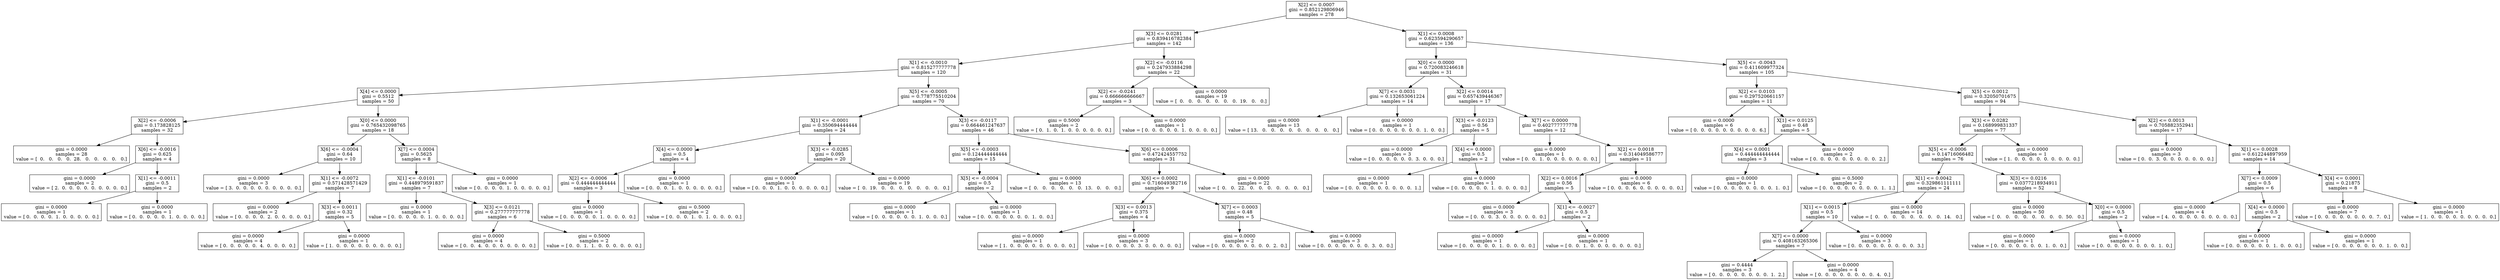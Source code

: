 digraph Tree {
0 [label="X[2] <= 0.0007\ngini = 0.852129806946\nsamples = 278", shape="box"] ;
1 [label="X[3] <= 0.0281\ngini = 0.839416782384\nsamples = 142", shape="box"] ;
0 -> 1 ;
2 [label="X[1] <= -0.0010\ngini = 0.815277777778\nsamples = 120", shape="box"] ;
1 -> 2 ;
3 [label="X[4] <= 0.0000\ngini = 0.5512\nsamples = 50", shape="box"] ;
2 -> 3 ;
4 [label="X[2] <= -0.0006\ngini = 0.173828125\nsamples = 32", shape="box"] ;
3 -> 4 ;
5 [label="gini = 0.0000\nsamples = 28\nvalue = [  0.   0.   0.   0.  28.   0.   0.   0.   0.   0.]", shape="box"] ;
4 -> 5 ;
6 [label="X[6] <= -0.0016\ngini = 0.625\nsamples = 4", shape="box"] ;
4 -> 6 ;
7 [label="gini = 0.0000\nsamples = 2\nvalue = [ 2.  0.  0.  0.  0.  0.  0.  0.  0.  0.]", shape="box"] ;
6 -> 7 ;
8 [label="X[1] <= -0.0011\ngini = 0.5\nsamples = 2", shape="box"] ;
6 -> 8 ;
9 [label="gini = 0.0000\nsamples = 1\nvalue = [ 0.  0.  0.  0.  1.  0.  0.  0.  0.  0.]", shape="box"] ;
8 -> 9 ;
10 [label="gini = 0.0000\nsamples = 1\nvalue = [ 0.  0.  0.  0.  0.  1.  0.  0.  0.  0.]", shape="box"] ;
8 -> 10 ;
11 [label="X[0] <= 0.0000\ngini = 0.765432098765\nsamples = 18", shape="box"] ;
3 -> 11 ;
12 [label="X[6] <= -0.0004\ngini = 0.64\nsamples = 10", shape="box"] ;
11 -> 12 ;
13 [label="gini = 0.0000\nsamples = 3\nvalue = [ 3.  0.  0.  0.  0.  0.  0.  0.  0.  0.]", shape="box"] ;
12 -> 13 ;
14 [label="X[1] <= -0.0072\ngini = 0.571428571429\nsamples = 7", shape="box"] ;
12 -> 14 ;
15 [label="gini = 0.0000\nsamples = 2\nvalue = [ 0.  0.  0.  0.  2.  0.  0.  0.  0.  0.]", shape="box"] ;
14 -> 15 ;
16 [label="X[3] <= 0.0011\ngini = 0.32\nsamples = 5", shape="box"] ;
14 -> 16 ;
17 [label="gini = 0.0000\nsamples = 4\nvalue = [ 0.  0.  0.  0.  0.  4.  0.  0.  0.  0.]", shape="box"] ;
16 -> 17 ;
18 [label="gini = 0.0000\nsamples = 1\nvalue = [ 1.  0.  0.  0.  0.  0.  0.  0.  0.  0.]", shape="box"] ;
16 -> 18 ;
19 [label="X[7] <= 0.0004\ngini = 0.5625\nsamples = 8", shape="box"] ;
11 -> 19 ;
20 [label="X[1] <= -0.0101\ngini = 0.448979591837\nsamples = 7", shape="box"] ;
19 -> 20 ;
21 [label="gini = 0.0000\nsamples = 1\nvalue = [ 0.  0.  0.  0.  0.  1.  0.  0.  0.  0.]", shape="box"] ;
20 -> 21 ;
22 [label="X[3] <= 0.0121\ngini = 0.277777777778\nsamples = 6", shape="box"] ;
20 -> 22 ;
23 [label="gini = 0.0000\nsamples = 4\nvalue = [ 0.  0.  4.  0.  0.  0.  0.  0.  0.  0.]", shape="box"] ;
22 -> 23 ;
24 [label="gini = 0.5000\nsamples = 2\nvalue = [ 0.  0.  1.  1.  0.  0.  0.  0.  0.  0.]", shape="box"] ;
22 -> 24 ;
25 [label="gini = 0.0000\nsamples = 1\nvalue = [ 0.  0.  0.  0.  1.  0.  0.  0.  0.  0.]", shape="box"] ;
19 -> 25 ;
26 [label="X[5] <= -0.0005\ngini = 0.778775510204\nsamples = 70", shape="box"] ;
2 -> 26 ;
27 [label="X[1] <= -0.0001\ngini = 0.350694444444\nsamples = 24", shape="box"] ;
26 -> 27 ;
28 [label="X[4] <= 0.0000\ngini = 0.5\nsamples = 4", shape="box"] ;
27 -> 28 ;
29 [label="X[2] <= -0.0006\ngini = 0.444444444444\nsamples = 3", shape="box"] ;
28 -> 29 ;
30 [label="gini = 0.0000\nsamples = 1\nvalue = [ 0.  0.  0.  0.  0.  1.  0.  0.  0.  0.]", shape="box"] ;
29 -> 30 ;
31 [label="gini = 0.5000\nsamples = 2\nvalue = [ 0.  0.  0.  1.  0.  1.  0.  0.  0.  0.]", shape="box"] ;
29 -> 31 ;
32 [label="gini = 0.0000\nsamples = 1\nvalue = [ 0.  0.  0.  1.  0.  0.  0.  0.  0.  0.]", shape="box"] ;
28 -> 32 ;
33 [label="X[3] <= -0.0285\ngini = 0.095\nsamples = 20", shape="box"] ;
27 -> 33 ;
34 [label="gini = 0.0000\nsamples = 1\nvalue = [ 0.  0.  0.  1.  0.  0.  0.  0.  0.  0.]", shape="box"] ;
33 -> 34 ;
35 [label="gini = 0.0000\nsamples = 19\nvalue = [  0.  19.   0.   0.   0.   0.   0.   0.   0.   0.]", shape="box"] ;
33 -> 35 ;
36 [label="X[3] <= -0.0117\ngini = 0.664461247637\nsamples = 46", shape="box"] ;
26 -> 36 ;
37 [label="X[5] <= -0.0003\ngini = 0.124444444444\nsamples = 15", shape="box"] ;
36 -> 37 ;
38 [label="X[5] <= -0.0004\ngini = 0.5\nsamples = 2", shape="box"] ;
37 -> 38 ;
39 [label="gini = 0.0000\nsamples = 1\nvalue = [ 0.  0.  0.  0.  0.  0.  1.  0.  0.  0.]", shape="box"] ;
38 -> 39 ;
40 [label="gini = 0.0000\nsamples = 1\nvalue = [ 0.  0.  0.  0.  0.  0.  0.  1.  0.  0.]", shape="box"] ;
38 -> 40 ;
41 [label="gini = 0.0000\nsamples = 13\nvalue = [  0.   0.   0.   0.   0.   0.  13.   0.   0.   0.]", shape="box"] ;
37 -> 41 ;
42 [label="X[6] <= 0.0006\ngini = 0.472424557752\nsamples = 31", shape="box"] ;
36 -> 42 ;
43 [label="X[6] <= 0.0002\ngini = 0.716049382716\nsamples = 9", shape="box"] ;
42 -> 43 ;
44 [label="X[3] <= 0.0013\ngini = 0.375\nsamples = 4", shape="box"] ;
43 -> 44 ;
45 [label="gini = 0.0000\nsamples = 1\nvalue = [ 1.  0.  0.  0.  0.  0.  0.  0.  0.  0.]", shape="box"] ;
44 -> 45 ;
46 [label="gini = 0.0000\nsamples = 3\nvalue = [ 0.  0.  0.  0.  3.  0.  0.  0.  0.  0.]", shape="box"] ;
44 -> 46 ;
47 [label="X[7] <= 0.0003\ngini = 0.48\nsamples = 5", shape="box"] ;
43 -> 47 ;
48 [label="gini = 0.0000\nsamples = 2\nvalue = [ 0.  0.  0.  0.  0.  0.  0.  0.  2.  0.]", shape="box"] ;
47 -> 48 ;
49 [label="gini = 0.0000\nsamples = 3\nvalue = [ 0.  0.  0.  0.  0.  0.  0.  3.  0.  0.]", shape="box"] ;
47 -> 49 ;
50 [label="gini = 0.0000\nsamples = 22\nvalue = [  0.   0.  22.   0.   0.   0.   0.   0.   0.   0.]", shape="box"] ;
42 -> 50 ;
51 [label="X[2] <= -0.0116\ngini = 0.247933884298\nsamples = 22", shape="box"] ;
1 -> 51 ;
52 [label="X[2] <= -0.0241\ngini = 0.666666666667\nsamples = 3", shape="box"] ;
51 -> 52 ;
53 [label="gini = 0.5000\nsamples = 2\nvalue = [ 0.  1.  0.  1.  0.  0.  0.  0.  0.  0.]", shape="box"] ;
52 -> 53 ;
54 [label="gini = 0.0000\nsamples = 1\nvalue = [ 0.  0.  0.  0.  0.  1.  0.  0.  0.  0.]", shape="box"] ;
52 -> 54 ;
55 [label="gini = 0.0000\nsamples = 19\nvalue = [  0.   0.   0.   0.   0.   0.   0.  19.   0.   0.]", shape="box"] ;
51 -> 55 ;
56 [label="X[1] <= 0.0008\ngini = 0.623594290657\nsamples = 136", shape="box"] ;
0 -> 56 ;
57 [label="X[0] <= 0.0000\ngini = 0.720083246618\nsamples = 31", shape="box"] ;
56 -> 57 ;
58 [label="X[7] <= 0.0031\ngini = 0.132653061224\nsamples = 14", shape="box"] ;
57 -> 58 ;
59 [label="gini = 0.0000\nsamples = 13\nvalue = [ 13.   0.   0.   0.   0.   0.   0.   0.   0.   0.]", shape="box"] ;
58 -> 59 ;
60 [label="gini = 0.0000\nsamples = 1\nvalue = [ 0.  0.  0.  0.  0.  0.  0.  1.  0.  0.]", shape="box"] ;
58 -> 60 ;
61 [label="X[2] <= 0.0014\ngini = 0.657439446367\nsamples = 17", shape="box"] ;
57 -> 61 ;
62 [label="X[3] <= -0.0123\ngini = 0.56\nsamples = 5", shape="box"] ;
61 -> 62 ;
63 [label="gini = 0.0000\nsamples = 3\nvalue = [ 0.  0.  0.  0.  0.  0.  3.  0.  0.  0.]", shape="box"] ;
62 -> 63 ;
64 [label="X[4] <= 0.0000\ngini = 0.5\nsamples = 2", shape="box"] ;
62 -> 64 ;
65 [label="gini = 0.0000\nsamples = 1\nvalue = [ 0.  0.  0.  0.  0.  0.  0.  0.  0.  1.]", shape="box"] ;
64 -> 65 ;
66 [label="gini = 0.0000\nsamples = 1\nvalue = [ 0.  0.  0.  0.  0.  1.  0.  0.  0.  0.]", shape="box"] ;
64 -> 66 ;
67 [label="X[7] <= 0.0000\ngini = 0.402777777778\nsamples = 12", shape="box"] ;
61 -> 67 ;
68 [label="gini = 0.0000\nsamples = 1\nvalue = [ 0.  0.  1.  0.  0.  0.  0.  0.  0.  0.]", shape="box"] ;
67 -> 68 ;
69 [label="X[2] <= 0.0018\ngini = 0.314049586777\nsamples = 11", shape="box"] ;
67 -> 69 ;
70 [label="X[2] <= 0.0016\ngini = 0.56\nsamples = 5", shape="box"] ;
69 -> 70 ;
71 [label="gini = 0.0000\nsamples = 3\nvalue = [ 0.  0.  0.  3.  0.  0.  0.  0.  0.  0.]", shape="box"] ;
70 -> 71 ;
72 [label="X[1] <= -0.0027\ngini = 0.5\nsamples = 2", shape="box"] ;
70 -> 72 ;
73 [label="gini = 0.0000\nsamples = 1\nvalue = [ 0.  0.  0.  0.  0.  1.  0.  0.  0.  0.]", shape="box"] ;
72 -> 73 ;
74 [label="gini = 0.0000\nsamples = 1\nvalue = [ 0.  0.  1.  0.  0.  0.  0.  0.  0.  0.]", shape="box"] ;
72 -> 74 ;
75 [label="gini = 0.0000\nsamples = 6\nvalue = [ 0.  0.  0.  6.  0.  0.  0.  0.  0.  0.]", shape="box"] ;
69 -> 75 ;
76 [label="X[5] <= -0.0043\ngini = 0.411609977324\nsamples = 105", shape="box"] ;
56 -> 76 ;
77 [label="X[2] <= 0.0103\ngini = 0.297520661157\nsamples = 11", shape="box"] ;
76 -> 77 ;
78 [label="gini = 0.0000\nsamples = 6\nvalue = [ 0.  0.  0.  0.  0.  0.  0.  0.  0.  6.]", shape="box"] ;
77 -> 78 ;
79 [label="X[1] <= 0.0125\ngini = 0.48\nsamples = 5", shape="box"] ;
77 -> 79 ;
80 [label="X[4] <= 0.0001\ngini = 0.444444444444\nsamples = 3", shape="box"] ;
79 -> 80 ;
81 [label="gini = 0.0000\nsamples = 1\nvalue = [ 0.  0.  0.  0.  0.  0.  0.  0.  1.  0.]", shape="box"] ;
80 -> 81 ;
82 [label="gini = 0.5000\nsamples = 2\nvalue = [ 0.  0.  0.  0.  0.  0.  0.  0.  1.  1.]", shape="box"] ;
80 -> 82 ;
83 [label="gini = 0.0000\nsamples = 2\nvalue = [ 0.  0.  0.  0.  0.  0.  0.  0.  0.  2.]", shape="box"] ;
79 -> 83 ;
84 [label="X[5] <= 0.0012\ngini = 0.32050701675\nsamples = 94", shape="box"] ;
76 -> 84 ;
85 [label="X[3] <= 0.0282\ngini = 0.168999831337\nsamples = 77", shape="box"] ;
84 -> 85 ;
86 [label="X[5] <= -0.0006\ngini = 0.14716066482\nsamples = 76", shape="box"] ;
85 -> 86 ;
87 [label="X[1] <= 0.0042\ngini = 0.329861111111\nsamples = 24", shape="box"] ;
86 -> 87 ;
88 [label="X[1] <= 0.0015\ngini = 0.5\nsamples = 10", shape="box"] ;
87 -> 88 ;
89 [label="X[7] <= 0.0000\ngini = 0.408163265306\nsamples = 7", shape="box"] ;
88 -> 89 ;
90 [label="gini = 0.4444\nsamples = 3\nvalue = [ 0.  0.  0.  0.  0.  0.  0.  0.  1.  2.]", shape="box"] ;
89 -> 90 ;
91 [label="gini = 0.0000\nsamples = 4\nvalue = [ 0.  0.  0.  0.  0.  0.  0.  0.  4.  0.]", shape="box"] ;
89 -> 91 ;
92 [label="gini = 0.0000\nsamples = 3\nvalue = [ 0.  0.  0.  0.  0.  0.  0.  0.  0.  3.]", shape="box"] ;
88 -> 92 ;
93 [label="gini = 0.0000\nsamples = 14\nvalue = [  0.   0.   0.   0.   0.   0.   0.   0.  14.   0.]", shape="box"] ;
87 -> 93 ;
94 [label="X[3] <= 0.0216\ngini = 0.0377218934911\nsamples = 52", shape="box"] ;
86 -> 94 ;
95 [label="gini = 0.0000\nsamples = 50\nvalue = [  0.   0.   0.   0.   0.   0.   0.   0.  50.   0.]", shape="box"] ;
94 -> 95 ;
96 [label="X[0] <= 0.0000\ngini = 0.5\nsamples = 2", shape="box"] ;
94 -> 96 ;
97 [label="gini = 0.0000\nsamples = 1\nvalue = [ 0.  0.  0.  0.  0.  0.  0.  1.  0.  0.]", shape="box"] ;
96 -> 97 ;
98 [label="gini = 0.0000\nsamples = 1\nvalue = [ 0.  0.  0.  0.  0.  0.  0.  0.  1.  0.]", shape="box"] ;
96 -> 98 ;
99 [label="gini = 0.0000\nsamples = 1\nvalue = [ 1.  0.  0.  0.  0.  0.  0.  0.  0.  0.]", shape="box"] ;
85 -> 99 ;
100 [label="X[2] <= 0.0013\ngini = 0.705882352941\nsamples = 17", shape="box"] ;
84 -> 100 ;
101 [label="gini = 0.0000\nsamples = 3\nvalue = [ 0.  0.  3.  0.  0.  0.  0.  0.  0.  0.]", shape="box"] ;
100 -> 101 ;
102 [label="X[1] <= 0.0028\ngini = 0.612244897959\nsamples = 14", shape="box"] ;
100 -> 102 ;
103 [label="X[7] <= 0.0009\ngini = 0.5\nsamples = 6", shape="box"] ;
102 -> 103 ;
104 [label="gini = 0.0000\nsamples = 4\nvalue = [ 4.  0.  0.  0.  0.  0.  0.  0.  0.  0.]", shape="box"] ;
103 -> 104 ;
105 [label="X[4] <= 0.0000\ngini = 0.5\nsamples = 2", shape="box"] ;
103 -> 105 ;
106 [label="gini = 0.0000\nsamples = 1\nvalue = [ 0.  0.  0.  0.  0.  0.  1.  0.  0.  0.]", shape="box"] ;
105 -> 106 ;
107 [label="gini = 0.0000\nsamples = 1\nvalue = [ 0.  0.  0.  0.  0.  0.  0.  1.  0.  0.]", shape="box"] ;
105 -> 107 ;
108 [label="X[4] <= 0.0001\ngini = 0.21875\nsamples = 8", shape="box"] ;
102 -> 108 ;
109 [label="gini = 0.0000\nsamples = 7\nvalue = [ 0.  0.  0.  0.  0.  0.  0.  0.  7.  0.]", shape="box"] ;
108 -> 109 ;
110 [label="gini = 0.0000\nsamples = 1\nvalue = [ 1.  0.  0.  0.  0.  0.  0.  0.  0.  0.]", shape="box"] ;
108 -> 110 ;
}